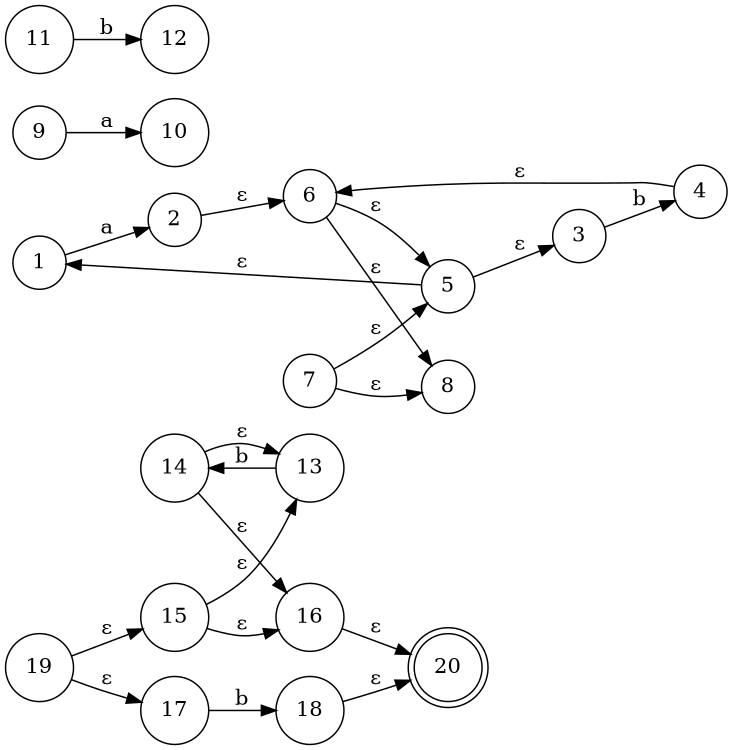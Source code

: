 digraph finite_state_machine {
	rankdir=LR size="8,5"
	node [shape=doublecircle]
	20
	node [shape=circle]
	1 -> 2 [label=a]
	2 -> 6 [label="ε"]
	3 -> 4 [label=b]
	4 -> 6 [label="ε"]
	5 -> 1 [label="ε"]
	5 -> 3 [label="ε"]
	6 -> 5 [label="ε"]
	6 -> 8 [label="ε"]
	7 -> 5 [label="ε"]
	7 -> 8 [label="ε"]
	9 -> 10 [label=a]
	11 -> 12 [label=b]
	13 -> 14 [label=b]
	14 -> 13 [label="ε"]
	14 -> 16 [label="ε"]
	15 -> 13 [label="ε"]
	15 -> 16 [label="ε"]
	16 -> 20 [label="ε"]
	17 -> 18 [label=b]
	18 -> 20 [label="ε"]
	19 -> 15 [label="ε"]
	19 -> 17 [label="ε"]
}
